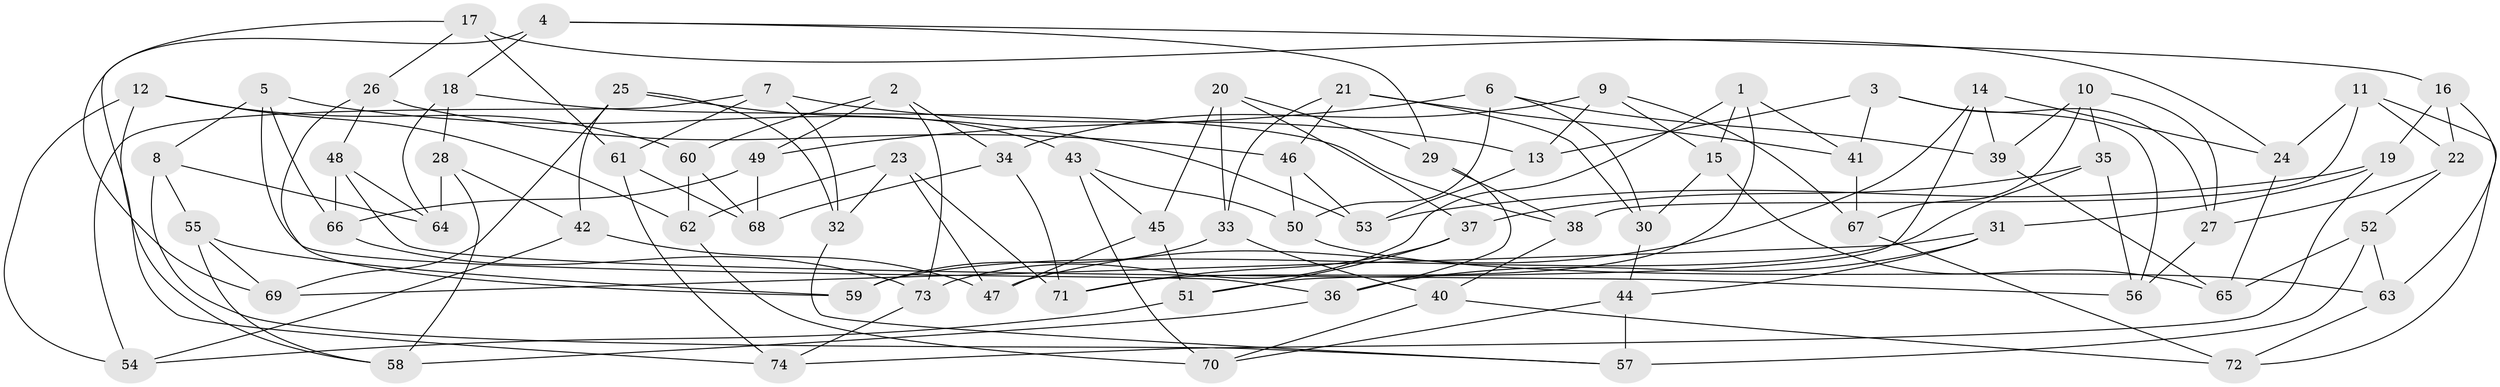 // Generated by graph-tools (version 1.1) at 2025/11/02/27/25 16:11:43]
// undirected, 74 vertices, 148 edges
graph export_dot {
graph [start="1"]
  node [color=gray90,style=filled];
  1;
  2;
  3;
  4;
  5;
  6;
  7;
  8;
  9;
  10;
  11;
  12;
  13;
  14;
  15;
  16;
  17;
  18;
  19;
  20;
  21;
  22;
  23;
  24;
  25;
  26;
  27;
  28;
  29;
  30;
  31;
  32;
  33;
  34;
  35;
  36;
  37;
  38;
  39;
  40;
  41;
  42;
  43;
  44;
  45;
  46;
  47;
  48;
  49;
  50;
  51;
  52;
  53;
  54;
  55;
  56;
  57;
  58;
  59;
  60;
  61;
  62;
  63;
  64;
  65;
  66;
  67;
  68;
  69;
  70;
  71;
  72;
  73;
  74;
  1 -- 15;
  1 -- 71;
  1 -- 73;
  1 -- 41;
  2 -- 60;
  2 -- 73;
  2 -- 49;
  2 -- 34;
  3 -- 56;
  3 -- 27;
  3 -- 13;
  3 -- 41;
  4 -- 74;
  4 -- 29;
  4 -- 18;
  4 -- 16;
  5 -- 66;
  5 -- 36;
  5 -- 8;
  5 -- 53;
  6 -- 30;
  6 -- 50;
  6 -- 49;
  6 -- 39;
  7 -- 54;
  7 -- 32;
  7 -- 13;
  7 -- 61;
  8 -- 57;
  8 -- 55;
  8 -- 64;
  9 -- 67;
  9 -- 34;
  9 -- 15;
  9 -- 13;
  10 -- 35;
  10 -- 67;
  10 -- 27;
  10 -- 39;
  11 -- 24;
  11 -- 38;
  11 -- 72;
  11 -- 22;
  12 -- 58;
  12 -- 60;
  12 -- 54;
  12 -- 62;
  13 -- 53;
  14 -- 51;
  14 -- 39;
  14 -- 47;
  14 -- 24;
  15 -- 30;
  15 -- 65;
  16 -- 22;
  16 -- 63;
  16 -- 19;
  17 -- 69;
  17 -- 26;
  17 -- 61;
  17 -- 24;
  18 -- 28;
  18 -- 64;
  18 -- 38;
  19 -- 74;
  19 -- 53;
  19 -- 31;
  20 -- 37;
  20 -- 29;
  20 -- 45;
  20 -- 33;
  21 -- 33;
  21 -- 41;
  21 -- 46;
  21 -- 30;
  22 -- 27;
  22 -- 52;
  23 -- 71;
  23 -- 47;
  23 -- 62;
  23 -- 32;
  24 -- 65;
  25 -- 32;
  25 -- 43;
  25 -- 42;
  25 -- 69;
  26 -- 59;
  26 -- 48;
  26 -- 46;
  27 -- 56;
  28 -- 42;
  28 -- 64;
  28 -- 58;
  29 -- 36;
  29 -- 38;
  30 -- 44;
  31 -- 44;
  31 -- 69;
  31 -- 36;
  32 -- 57;
  33 -- 59;
  33 -- 40;
  34 -- 68;
  34 -- 71;
  35 -- 59;
  35 -- 37;
  35 -- 56;
  36 -- 58;
  37 -- 51;
  37 -- 71;
  38 -- 40;
  39 -- 65;
  40 -- 72;
  40 -- 70;
  41 -- 67;
  42 -- 47;
  42 -- 54;
  43 -- 70;
  43 -- 45;
  43 -- 50;
  44 -- 70;
  44 -- 57;
  45 -- 47;
  45 -- 51;
  46 -- 53;
  46 -- 50;
  48 -- 56;
  48 -- 64;
  48 -- 66;
  49 -- 66;
  49 -- 68;
  50 -- 63;
  51 -- 54;
  52 -- 65;
  52 -- 63;
  52 -- 57;
  55 -- 58;
  55 -- 59;
  55 -- 69;
  60 -- 62;
  60 -- 68;
  61 -- 68;
  61 -- 74;
  62 -- 70;
  63 -- 72;
  66 -- 73;
  67 -- 72;
  73 -- 74;
}

